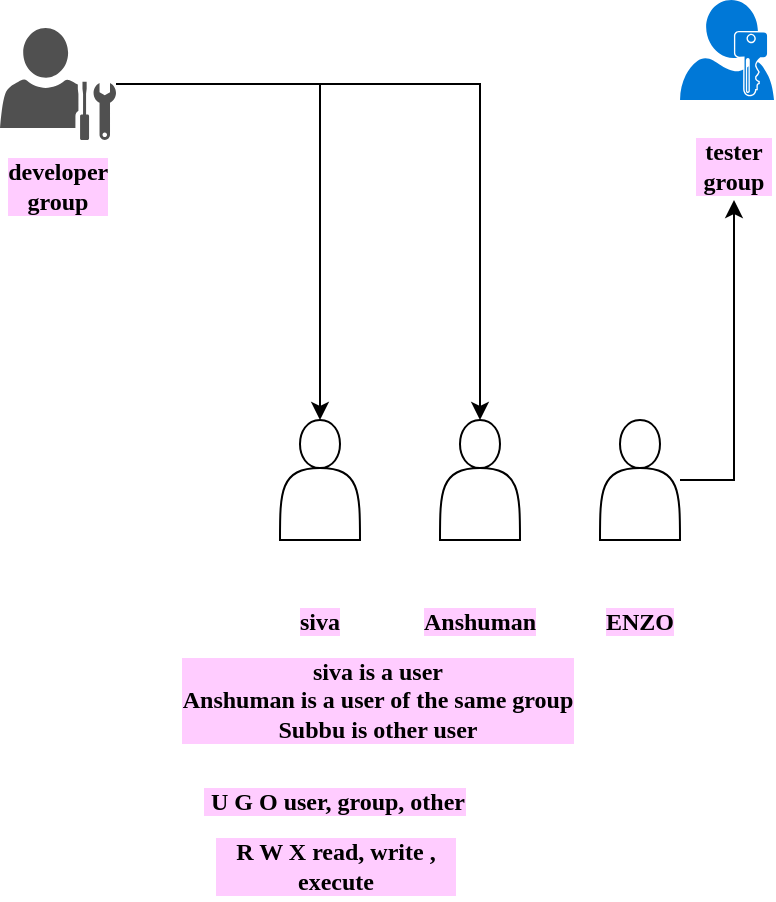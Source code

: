 <mxfile version="13.7.9" type="device"><diagram id="u59sB0K-xShlv-SNhplw" name="Page-1"><mxGraphModel dx="1008" dy="491" grid="1" gridSize="10" guides="1" tooltips="1" connect="1" arrows="1" fold="1" page="1" pageScale="1" pageWidth="1169" pageHeight="827" math="0" shadow="0"><root><mxCell id="0"/><mxCell id="1" parent="0"/><mxCell id="2W3Wyb2Nk1JO2kw99EEB-1" value="" style="shape=actor;whiteSpace=wrap;html=1;" vertex="1" parent="1"><mxGeometry x="200" y="260" width="40" height="60" as="geometry"/></mxCell><mxCell id="2W3Wyb2Nk1JO2kw99EEB-2" value="" style="shape=actor;whiteSpace=wrap;html=1;" vertex="1" parent="1"><mxGeometry x="280" y="260" width="40" height="60" as="geometry"/></mxCell><mxCell id="2W3Wyb2Nk1JO2kw99EEB-15" style="edgeStyle=orthogonalEdgeStyle;rounded=0;orthogonalLoop=1;jettySize=auto;html=1;entryX=0.5;entryY=1;entryDx=0;entryDy=0;" edge="1" parent="1" source="2W3Wyb2Nk1JO2kw99EEB-3" target="2W3Wyb2Nk1JO2kw99EEB-14"><mxGeometry relative="1" as="geometry"/></mxCell><mxCell id="2W3Wyb2Nk1JO2kw99EEB-3" value="" style="shape=actor;whiteSpace=wrap;html=1;" vertex="1" parent="1"><mxGeometry x="360" y="260" width="40" height="60" as="geometry"/></mxCell><mxCell id="2W3Wyb2Nk1JO2kw99EEB-11" style="edgeStyle=orthogonalEdgeStyle;rounded=0;orthogonalLoop=1;jettySize=auto;html=1;" edge="1" parent="1" source="2W3Wyb2Nk1JO2kw99EEB-6" target="2W3Wyb2Nk1JO2kw99EEB-1"><mxGeometry relative="1" as="geometry"/></mxCell><mxCell id="2W3Wyb2Nk1JO2kw99EEB-12" style="edgeStyle=orthogonalEdgeStyle;rounded=0;orthogonalLoop=1;jettySize=auto;html=1;entryX=0.5;entryY=0;entryDx=0;entryDy=0;" edge="1" parent="1" source="2W3Wyb2Nk1JO2kw99EEB-6" target="2W3Wyb2Nk1JO2kw99EEB-2"><mxGeometry relative="1" as="geometry"/></mxCell><mxCell id="2W3Wyb2Nk1JO2kw99EEB-6" value="" style="pointerEvents=1;shadow=0;dashed=0;html=1;strokeColor=none;fillColor=#505050;labelPosition=center;verticalLabelPosition=bottom;verticalAlign=top;outlineConnect=0;align=center;shape=mxgraph.office.users.administrator;" vertex="1" parent="1"><mxGeometry x="60" y="64" width="58" height="56" as="geometry"/></mxCell><mxCell id="2W3Wyb2Nk1JO2kw99EEB-7" value="developer group" style="text;html=1;strokeColor=none;fillColor=none;align=center;verticalAlign=bottom;whiteSpace=wrap;rounded=0;strokeWidth=1;fontStyle=1;fontFamily=Verdana;horizontal=1;labelBackgroundColor=#FFCCFF;" vertex="1" parent="1"><mxGeometry x="69" y="140" width="40" height="20" as="geometry"/></mxCell><mxCell id="2W3Wyb2Nk1JO2kw99EEB-8" value="siva" style="text;html=1;strokeColor=none;fillColor=none;align=center;verticalAlign=bottom;whiteSpace=wrap;rounded=0;strokeWidth=1;fontStyle=1;fontFamily=Verdana;horizontal=1;labelBackgroundColor=#FFCCFF;" vertex="1" parent="1"><mxGeometry x="200" y="350" width="40" height="20" as="geometry"/></mxCell><mxCell id="2W3Wyb2Nk1JO2kw99EEB-9" value="Anshuman" style="text;html=1;strokeColor=none;fillColor=none;align=center;verticalAlign=bottom;whiteSpace=wrap;rounded=0;strokeWidth=1;fontStyle=1;fontFamily=Verdana;horizontal=1;labelBackgroundColor=#FFCCFF;" vertex="1" parent="1"><mxGeometry x="280" y="350" width="40" height="20" as="geometry"/></mxCell><mxCell id="2W3Wyb2Nk1JO2kw99EEB-10" value="ENZO" style="text;html=1;strokeColor=none;fillColor=none;align=center;verticalAlign=bottom;whiteSpace=wrap;rounded=0;strokeWidth=1;fontStyle=1;fontFamily=Verdana;horizontal=1;labelBackgroundColor=#FFCCFF;" vertex="1" parent="1"><mxGeometry x="360" y="350" width="40" height="20" as="geometry"/></mxCell><mxCell id="2W3Wyb2Nk1JO2kw99EEB-13" value="" style="aspect=fixed;pointerEvents=1;shadow=0;dashed=0;html=1;strokeColor=none;labelPosition=center;verticalLabelPosition=bottom;verticalAlign=top;align=center;shape=mxgraph.mscae.enterprise.user_permissions;fillColor=#0078D7;" vertex="1" parent="1"><mxGeometry x="400" y="50" width="47" height="50" as="geometry"/></mxCell><mxCell id="2W3Wyb2Nk1JO2kw99EEB-14" value="tester group" style="text;html=1;strokeColor=none;fillColor=none;align=center;verticalAlign=bottom;whiteSpace=wrap;rounded=0;strokeWidth=1;fontStyle=1;fontFamily=Verdana;horizontal=1;labelBackgroundColor=#FFCCFF;" vertex="1" parent="1"><mxGeometry x="407" y="130" width="40" height="20" as="geometry"/></mxCell><mxCell id="2W3Wyb2Nk1JO2kw99EEB-16" value="siva is a user&lt;br&gt;Anshuman is a user of the same group&lt;br&gt;Subbu is other user" style="text;html=1;strokeColor=none;fillColor=none;align=center;verticalAlign=bottom;whiteSpace=wrap;rounded=0;strokeWidth=1;fontStyle=1;fontFamily=Verdana;horizontal=1;labelBackgroundColor=#FFCCFF;" vertex="1" parent="1"><mxGeometry x="118" y="404" width="262" height="20" as="geometry"/></mxCell><mxCell id="2W3Wyb2Nk1JO2kw99EEB-17" value="&amp;nbsp;U G O user, group, other" style="text;html=1;strokeColor=none;fillColor=none;align=center;verticalAlign=bottom;whiteSpace=wrap;rounded=0;strokeWidth=1;fontStyle=1;fontFamily=Verdana;horizontal=1;labelBackgroundColor=#FFCCFF;" vertex="1" parent="1"><mxGeometry x="140" y="440" width="175" height="20" as="geometry"/></mxCell><mxCell id="2W3Wyb2Nk1JO2kw99EEB-18" value="R W X read, write , execute" style="text;html=1;strokeColor=none;fillColor=none;align=center;verticalAlign=bottom;whiteSpace=wrap;rounded=0;strokeWidth=1;fontStyle=1;fontFamily=Verdana;horizontal=1;labelBackgroundColor=#FFCCFF;" vertex="1" parent="1"><mxGeometry x="166.5" y="480" width="122" height="20" as="geometry"/></mxCell></root></mxGraphModel></diagram></mxfile>